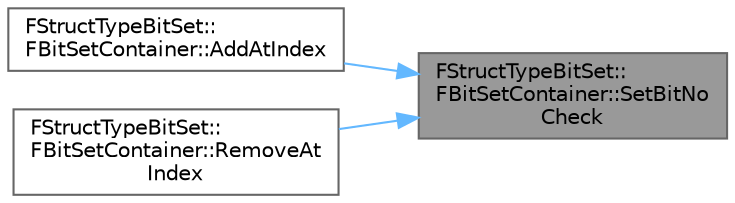 digraph "FStructTypeBitSet::FBitSetContainer::SetBitNoCheck"
{
 // INTERACTIVE_SVG=YES
 // LATEX_PDF_SIZE
  bgcolor="transparent";
  edge [fontname=Helvetica,fontsize=10,labelfontname=Helvetica,labelfontsize=10];
  node [fontname=Helvetica,fontsize=10,shape=box,height=0.2,width=0.4];
  rankdir="RL";
  Node1 [id="Node000001",label="FStructTypeBitSet::\lFBitSetContainer::SetBitNo\lCheck",height=0.2,width=0.4,color="gray40", fillcolor="grey60", style="filled", fontcolor="black",tooltip="Directly sets a bit without boundary checks for improved performance."];
  Node1 -> Node2 [id="edge1_Node000001_Node000002",dir="back",color="steelblue1",style="solid",tooltip=" "];
  Node2 [id="Node000002",label="FStructTypeBitSet::\lFBitSetContainer::AddAtIndex",height=0.2,width=0.4,color="grey40", fillcolor="white", style="filled",URL="$d6/daa/structFStructTypeBitSet_1_1FBitSetContainer.html#a077c9e6de6bf4dbeb80f7b72346deabb",tooltip="Adds a bit at the specified index."];
  Node1 -> Node3 [id="edge2_Node000001_Node000003",dir="back",color="steelblue1",style="solid",tooltip=" "];
  Node3 [id="Node000003",label="FStructTypeBitSet::\lFBitSetContainer::RemoveAt\lIndex",height=0.2,width=0.4,color="grey40", fillcolor="white", style="filled",URL="$d6/daa/structFStructTypeBitSet_1_1FBitSetContainer.html#aa168532a748cd0f2fa19201a686b99f2",tooltip="Removes a bit at the specified index."];
}
